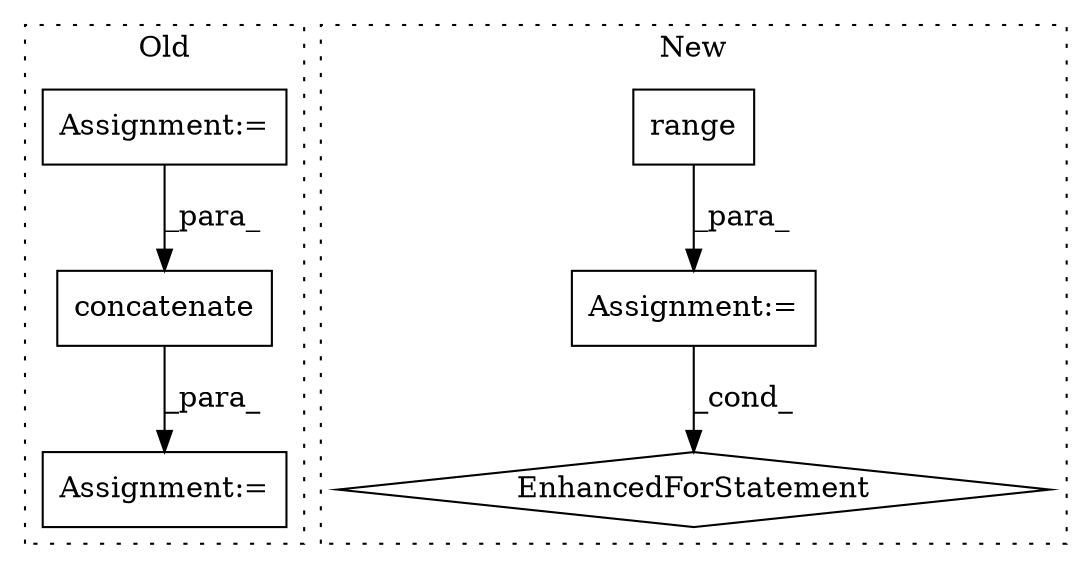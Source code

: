 digraph G {
subgraph cluster0 {
1 [label="concatenate" a="32" s="4959,5006" l="19,2" shape="box"];
3 [label="Assignment:=" a="7" s="4952" l="1" shape="box"];
6 [label="Assignment:=" a="7" s="4886" l="1" shape="box"];
label = "Old";
style="dotted";
}
subgraph cluster1 {
2 [label="range" a="32" s="4970,4997" l="6,1" shape="box"];
4 [label="Assignment:=" a="7" s="4909,4998" l="53,2" shape="box"];
5 [label="EnhancedForStatement" a="70" s="4909,4998" l="53,2" shape="diamond"];
label = "New";
style="dotted";
}
1 -> 3 [label="_para_"];
2 -> 4 [label="_para_"];
4 -> 5 [label="_cond_"];
6 -> 1 [label="_para_"];
}